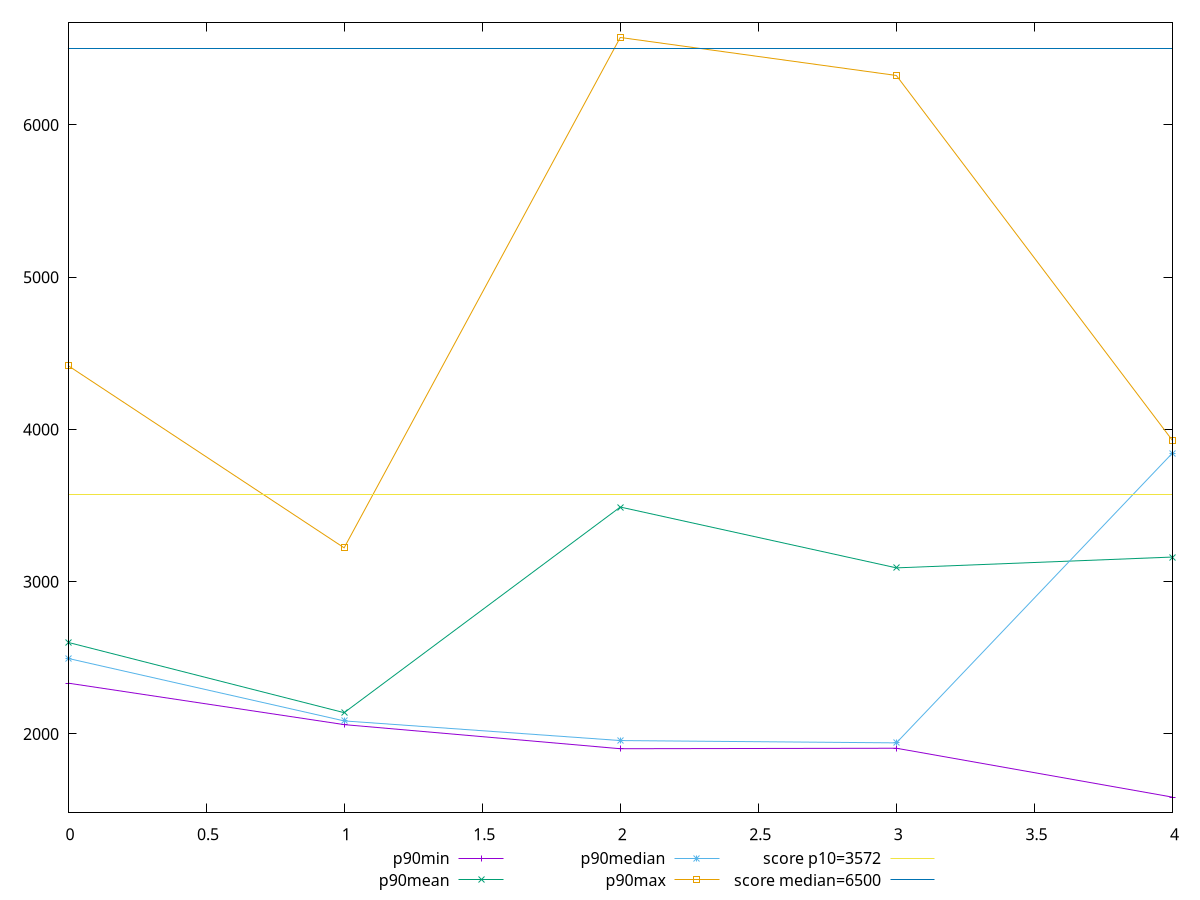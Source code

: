reset

$p90Min <<EOF
0 2333.9035
1 2061.3495000000003
2 1903.0279999999998
3 1906.2454500000003
4 1584.9945
EOF

$p90Mean <<EOF
0 2601.497245212766
1 2139.740884574468
2 3490.351838829788
3 3090.8679063829786
4 3162.0289393617027
EOF

$p90Median <<EOF
0 2496.1712500000003
1 2085.7007500000004
2 1956.67375
3 1941.5243249999999
4 3845.2063
EOF

$p90Max <<EOF
0 4419.687999999999
1 3222.4269999999988
2 6574.4619999999995
3 6324.768
4 3927.3190000000004
EOF

set key outside below
set xrange [0:4]
set yrange [1485.20515:6674.25135]
set trange [1485.20515:6674.25135]
set terminal svg size 640, 560 enhanced background rgb 'white'
set output "report_00017_2021-02-10T15-08-03.406Z/first-cpu-idle/progression/value.svg"

plot $p90Min title "p90min" with linespoints, \
     $p90Mean title "p90mean" with linespoints, \
     $p90Median title "p90median" with linespoints, \
     $p90Max title "p90max" with linespoints, \
     3572 title "score p10=3572", \
     6500 title "score median=6500"

reset

